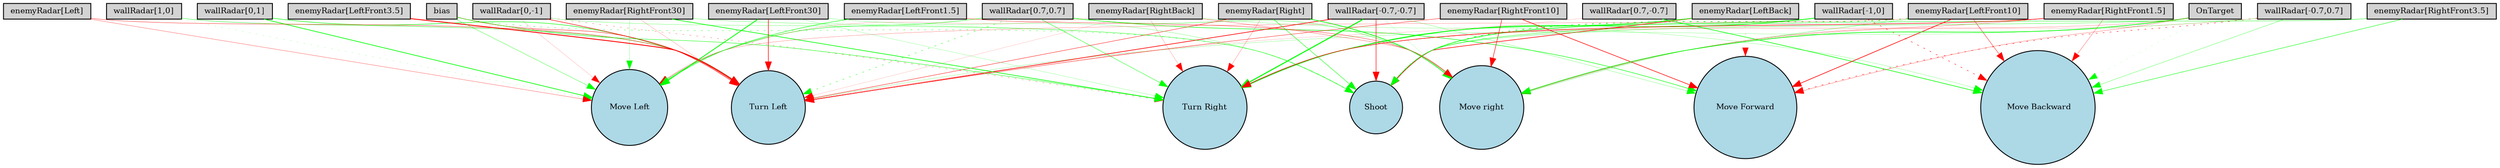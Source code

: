 digraph {
	node [fontsize=9 height=0.2 shape=circle width=0.2]
	"wallRadar[1,0]" [fillcolor=lightgray shape=box style=filled]
	"wallRadar[0,1]" [fillcolor=lightgray shape=box style=filled]
	"wallRadar[-1,0]" [fillcolor=lightgray shape=box style=filled]
	"wallRadar[0,-1]" [fillcolor=lightgray shape=box style=filled]
	"wallRadar[0.7,0.7]" [fillcolor=lightgray shape=box style=filled]
	"wallRadar[-0.7,0.7]" [fillcolor=lightgray shape=box style=filled]
	"wallRadar[-0.7,-0.7]" [fillcolor=lightgray shape=box style=filled]
	"wallRadar[0.7,-0.7]" [fillcolor=lightgray shape=box style=filled]
	"enemyRadar[RightBack]" [fillcolor=lightgray shape=box style=filled]
	"enemyRadar[LeftBack]" [fillcolor=lightgray shape=box style=filled]
	"enemyRadar[Right]" [fillcolor=lightgray shape=box style=filled]
	"enemyRadar[Left]" [fillcolor=lightgray shape=box style=filled]
	"enemyRadar[RightFront30]" [fillcolor=lightgray shape=box style=filled]
	"enemyRadar[LeftFront30]" [fillcolor=lightgray shape=box style=filled]
	"enemyRadar[RightFront10]" [fillcolor=lightgray shape=box style=filled]
	"enemyRadar[LeftFront10]" [fillcolor=lightgray shape=box style=filled]
	"enemyRadar[RightFront3.5]" [fillcolor=lightgray shape=box style=filled]
	"enemyRadar[LeftFront3.5]" [fillcolor=lightgray shape=box style=filled]
	"enemyRadar[RightFront1.5]" [fillcolor=lightgray shape=box style=filled]
	"enemyRadar[LeftFront1.5]" [fillcolor=lightgray shape=box style=filled]
	OnTarget [fillcolor=lightgray shape=box style=filled]
	bias [fillcolor=lightgray shape=box style=filled]
	Shoot [fillcolor=lightblue style=filled]
	"Move Forward" [fillcolor=lightblue style=filled]
	" Move Backward" [fillcolor=lightblue style=filled]
	"Move Left" [fillcolor=lightblue style=filled]
	"Move right" [fillcolor=lightblue style=filled]
	"Turn Left" [fillcolor=lightblue style=filled]
	"Turn Right" [fillcolor=lightblue style=filled]
	OnTarget -> Shoot [color=green penwidth=0.31769461975788815 style=solid]
	"enemyRadar[Right]" -> "Move right" [color=green penwidth=0.7635396267414508 style=solid]
	"enemyRadar[LeftFront1.5]" -> "Move right" [color=red penwidth=0.34452807769580507 style=solid]
	"wallRadar[0,-1]" -> "Move Left" [color=red penwidth=0.1182413802210079 style=solid]
	"wallRadar[1,0]" -> "Turn Left" [color=green penwidth=0.37169131086396257 style=solid]
	"enemyRadar[LeftFront10]" -> "Move right" [color=green penwidth=0.27543045139126027 style=solid]
	"enemyRadar[Left]" -> "Move Left" [color=red penwidth=0.26091528611253334 style=solid]
	"enemyRadar[RightBack]" -> " Move Backward" [color=green penwidth=0.1866424049183507 style=solid]
	"wallRadar[0.7,0.7]" -> "Turn Left" [color=green penwidth=0.41029354445482313 style=dotted]
	"wallRadar[-0.7,0.7]" -> "Move right" [color=red penwidth=0.13292701266570875 style=solid]
	"wallRadar[0,-1]" -> Shoot [color=green penwidth=0.23524242480676685 style=solid]
	"enemyRadar[Right]" -> "Turn Right" [color=red penwidth=0.20199126191187994 style=solid]
	"wallRadar[-1,0]" -> " Move Backward" [color=red penwidth=0.47634621230661134 style=dotted]
	bias -> "Move Left" [color=green penwidth=0.3131214227424066 style=solid]
	"enemyRadar[RightFront10]" -> "Move Forward" [color=red penwidth=0.6406075519905953 style=solid]
	"wallRadar[0.7,0.7]" -> "Move Left" [color=green penwidth=0.4427013744231103 style=solid]
	"enemyRadar[Right]" -> "Turn Left" [color=red penwidth=0.41751436686009424 style=solid]
	bias -> Shoot [color=green penwidth=0.35804865151733034 style=dotted]
	"enemyRadar[LeftFront1.5]" -> "Move Left" [color=green penwidth=0.5306750139188022 style=solid]
	"wallRadar[0.7,0.7]" -> "Turn Right" [color=green penwidth=0.40854687873821827 style=solid]
	"enemyRadar[LeftBack]" -> "Move Forward" [color=red penwidth=0.13131361691624005 style=dotted]
	"wallRadar[0.7,-0.7]" -> "Turn Left" [color=red penwidth=0.11611188433128863 style=solid]
	"wallRadar[-0.7,-0.7]" -> "Turn Left" [color=red penwidth=0.727079146260378 style=solid]
	"enemyRadar[RightFront1.5]" -> "Move right" [color=red penwidth=0.27546657331592506 style=solid]
	"wallRadar[0.7,-0.7]" -> " Move Backward" [color=green penwidth=0.67935993849077 style=solid]
	"enemyRadar[RightFront3.5]" -> Shoot [color=green penwidth=0.3957537741635325 style=solid]
	"wallRadar[1,0]" -> "Move Left" [color=green penwidth=0.13325894879599814 style=dotted]
	OnTarget -> "Move right" [color=green penwidth=0.7367535174409465 style=solid]
	"enemyRadar[RightFront10]" -> "Move right" [color=red penwidth=0.546988850829259 style=solid]
	"wallRadar[-0.7,-0.7]" -> "Turn Right" [color=green penwidth=1.2159541794835818 style=solid]
	"enemyRadar[LeftFront30]" -> "Turn Right" [color=green penwidth=0.16465362838980022 style=solid]
	"wallRadar[-0.7,0.7]" -> "Turn Left" [color=green penwidth=0.18256060513594613 style=solid]
	"enemyRadar[RightFront3.5]" -> " Move Backward" [color=green penwidth=0.4794110770286065 style=solid]
	"enemyRadar[RightBack]" -> "Turn Left" [color=red penwidth=0.10357193945297402 style=solid]
	"wallRadar[0.7,0.7]" -> "Move Forward" [color=green penwidth=0.5633422040952896 style=solid]
	"wallRadar[0,-1]" -> "Turn Left" [color=red penwidth=0.5479366493327726 style=solid]
	"wallRadar[-0.7,-0.7]" -> "Move Forward" [color=green penwidth=0.20806032892038978 style=solid]
	"wallRadar[0,1]" -> "Move Left" [color=green penwidth=0.7693929832700711 style=solid]
	"enemyRadar[RightFront30]" -> "Move Left" [color=green penwidth=0.1978948751778865 style=solid]
	"enemyRadar[RightFront10]" -> "Turn Left" [color=red penwidth=0.39154495464256645 style=solid]
	"enemyRadar[RightFront30]" -> "Turn Right" [color=green penwidth=0.7246199627201175 style=solid]
	"enemyRadar[LeftFront10]" -> "Move Left" [color=red penwidth=0.1934228319335357 style=solid]
	OnTarget -> "Turn Right" [color=red penwidth=0.18386705291848704 style=solid]
	"enemyRadar[LeftFront10]" -> " Move Backward" [color=red penwidth=0.39756282395257025 style=solid]
	OnTarget -> " Move Backward" [color=green penwidth=0.1046889590340832 style=dotted]
	OnTarget -> "Move Forward" [color=red penwidth=0.23206947576716114 style=solid]
	"wallRadar[-0.7,-0.7]" -> Shoot [color=red penwidth=0.5795758006825256 style=solid]
	"enemyRadar[Left]" -> "Turn Left" [color=red penwidth=0.35795295140408967 style=solid]
	"enemyRadar[Right]" -> Shoot [color=green penwidth=0.4728895032607465 style=solid]
	"wallRadar[0,1]" -> "Turn Left" [color=green penwidth=0.5536219060001015 style=solid]
	bias -> "Turn Left" [color=red penwidth=0.415159775295348 style=solid]
	"enemyRadar[LeftBack]" -> Shoot [color=red penwidth=0.6684974161902862 style=solid]
	"enemyRadar[LeftFront30]" -> "Move Left" [color=green penwidth=0.9037412450965947 style=solid]
	"enemyRadar[LeftFront3.5]" -> "Turn Left" [color=red penwidth=0.9749353272370241 style=solid]
	"enemyRadar[LeftFront30]" -> Shoot [color=green penwidth=0.21931333788601806 style=solid]
	"enemyRadar[LeftFront10]" -> Shoot [color=green penwidth=0.7870781659143737 style=dotted]
	bias -> "Turn Right" [color=green penwidth=0.44479483867156444 style=solid]
	"enemyRadar[RightBack]" -> "Turn Right" [color=red penwidth=0.16166393196426748 style=solid]
	"enemyRadar[LeftBack]" -> "Turn Right" [color=green penwidth=0.7249777153430305 style=solid]
	"enemyRadar[RightFront1.5]" -> " Move Backward" [color=red penwidth=0.25248335706089986 style=solid]
	"enemyRadar[RightFront30]" -> "Turn Left" [color=red penwidth=0.15068016375863214 style=solid]
	"wallRadar[-1,0]" -> "Turn Right" [color=green penwidth=0.6643531583912777 style=solid]
	"enemyRadar[LeftFront10]" -> "Move Forward" [color=red penwidth=0.6989608405937165 style=solid]
	"enemyRadar[RightFront30]" -> Shoot [color=green penwidth=0.25140963732667654 style=solid]
	"enemyRadar[LeftFront30]" -> "Turn Left" [color=red penwidth=0.6418448233063404 style=solid]
	"wallRadar[0.7,0.7]" -> "Move right" [color=green penwidth=0.332300326111053 style=solid]
	"wallRadar[-0.7,0.7]" -> " Move Backward" [color=green penwidth=0.27261718013720126 style=solid]
	"wallRadar[0,-1]" -> "Turn Right" [color=red penwidth=0.24550888278186425 style=dotted]
	"wallRadar[-0.7,0.7]" -> "Move Forward" [color=red penwidth=0.4651981862843976 style=dotted]
	"enemyRadar[RightBack]" -> "Move right" [color=red penwidth=0.2590859463363856 style=solid]
	"enemyRadar[RightFront1.5]" -> "Turn Right" [color=red penwidth=0.5895564852330523 style=solid]
	"wallRadar[-1,0]" -> Shoot [color=green penwidth=0.7172652063695393 style=solid]
	"enemyRadar[RightBack]" -> "Move Left" [color=red penwidth=0.1342515923894822 style=solid]
	"wallRadar[-0.7,-0.7]" -> "Move right" [color=green penwidth=0.1004063976505982 style=solid]
}
